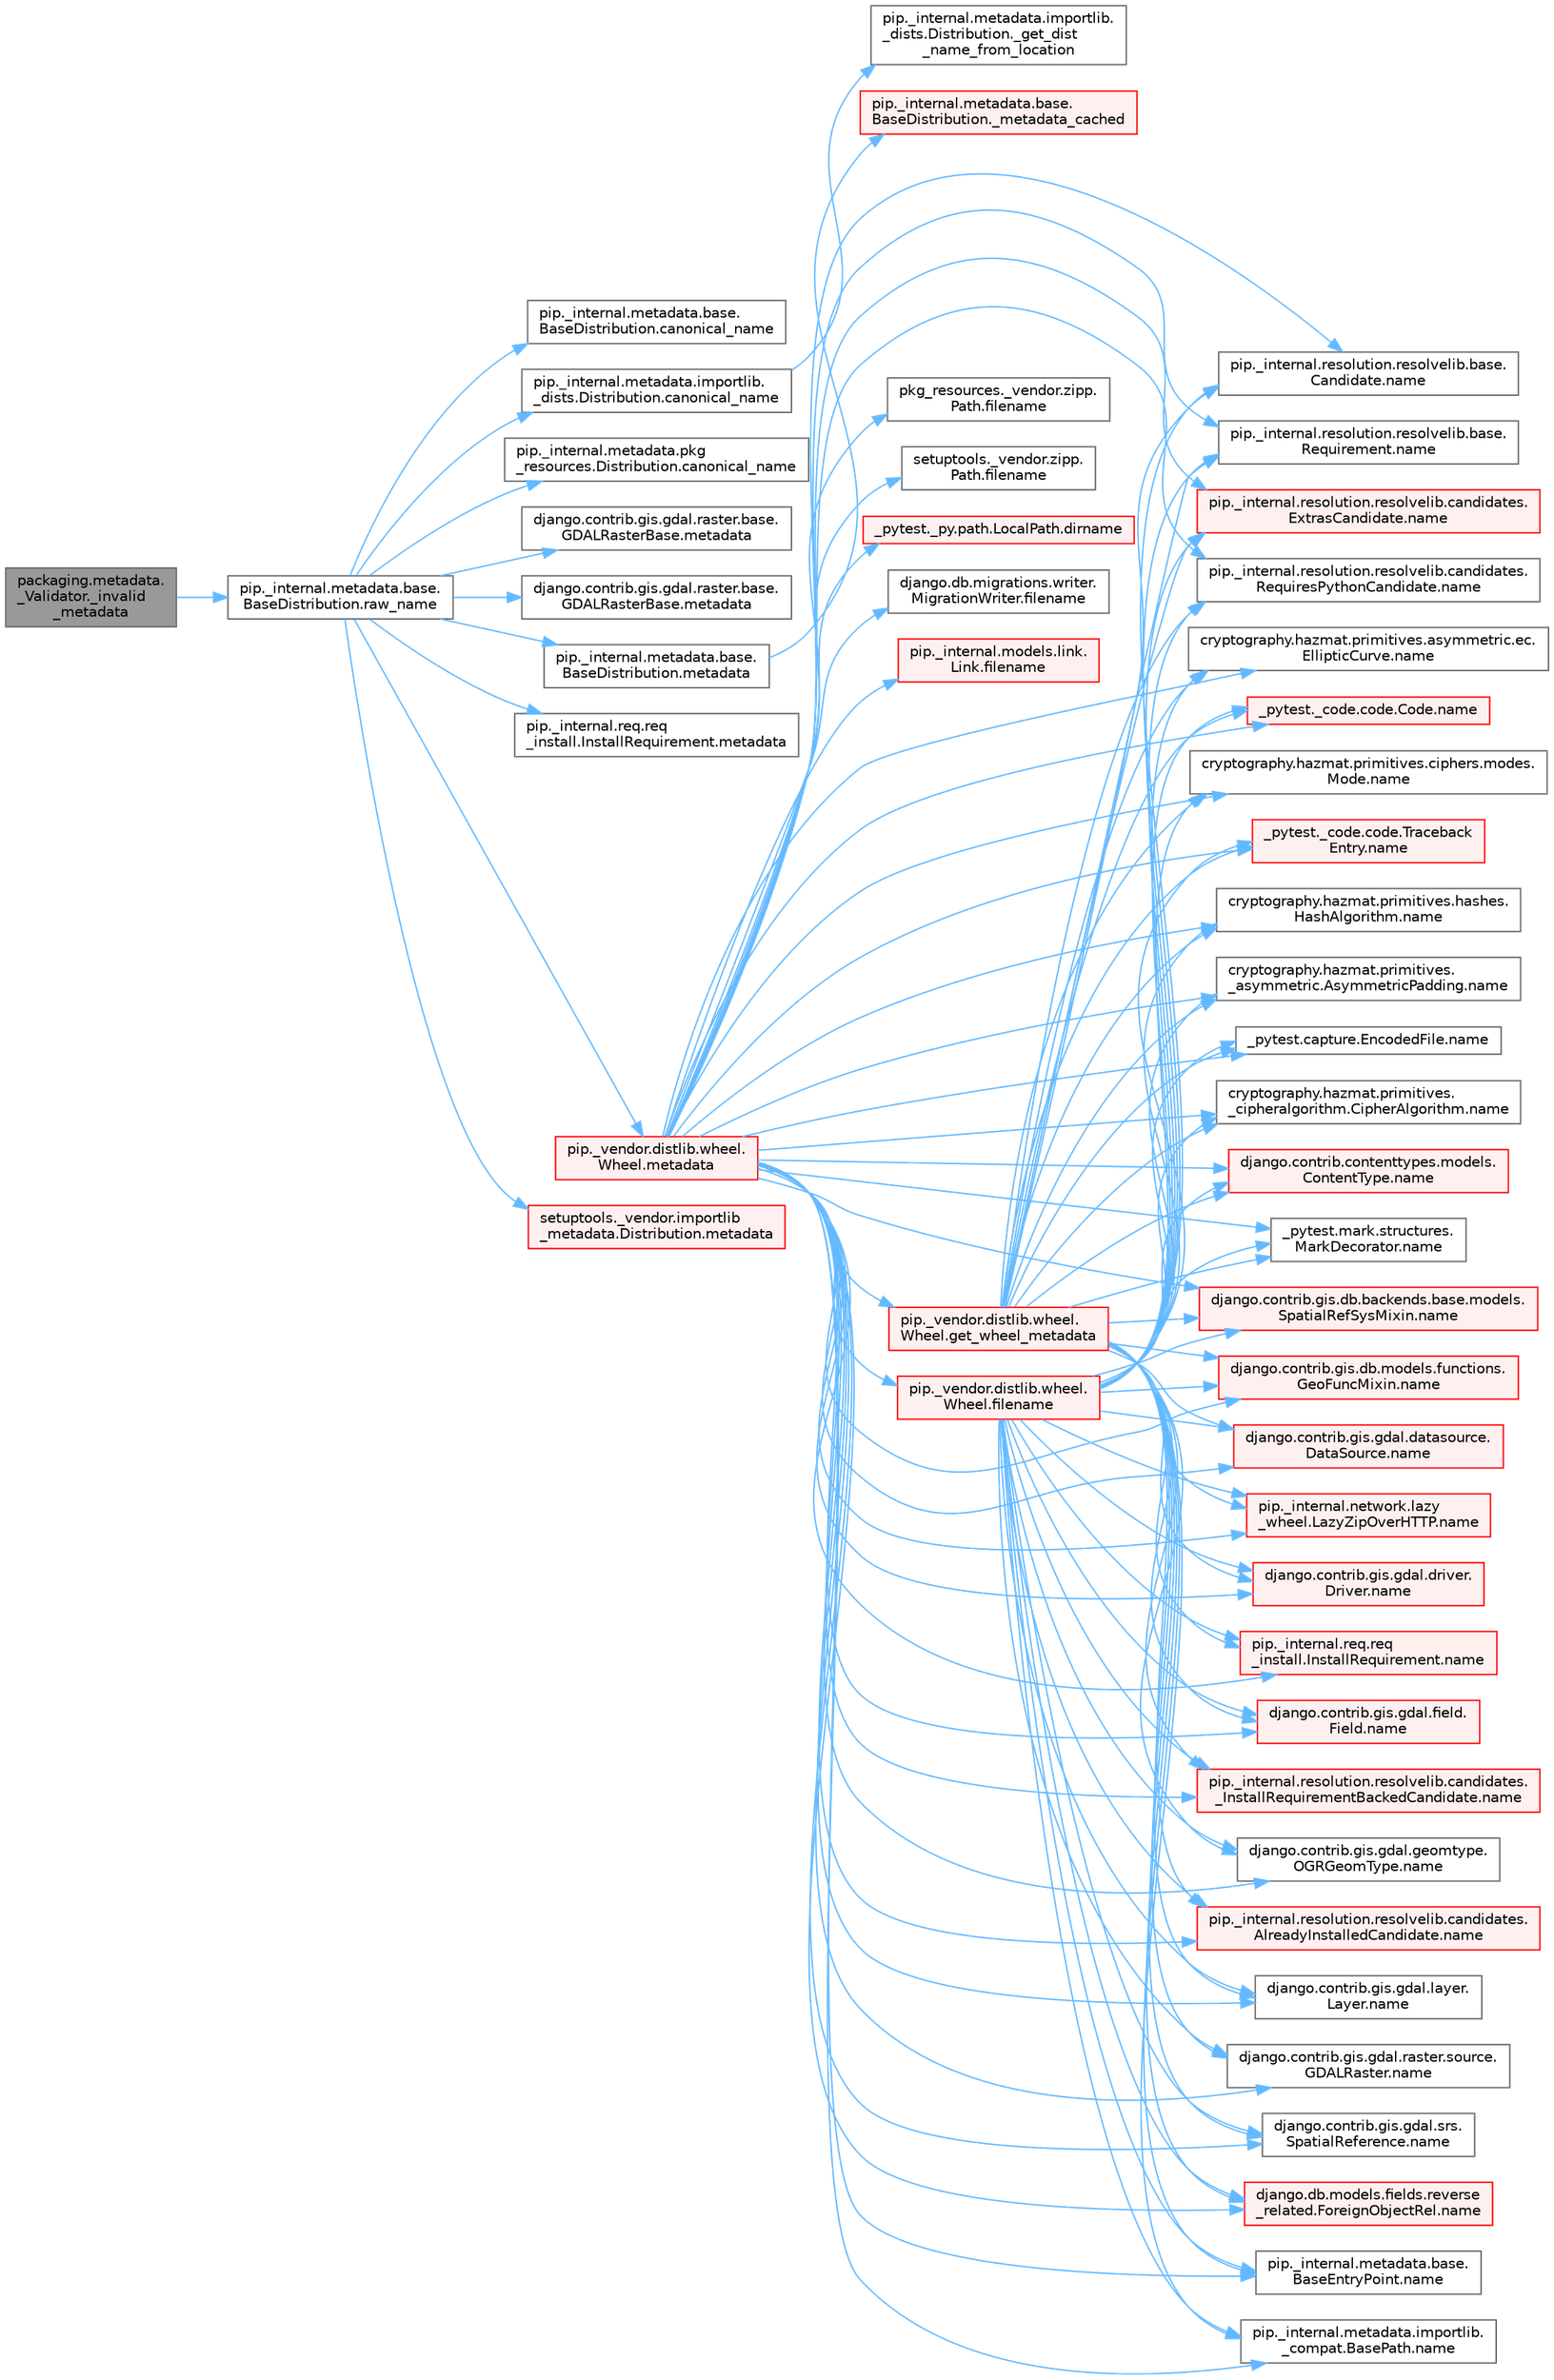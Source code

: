 digraph "packaging.metadata._Validator._invalid_metadata"
{
 // LATEX_PDF_SIZE
  bgcolor="transparent";
  edge [fontname=Helvetica,fontsize=10,labelfontname=Helvetica,labelfontsize=10];
  node [fontname=Helvetica,fontsize=10,shape=box,height=0.2,width=0.4];
  rankdir="LR";
  Node1 [id="Node000001",label="packaging.metadata.\l_Validator._invalid\l_metadata",height=0.2,width=0.4,color="gray40", fillcolor="grey60", style="filled", fontcolor="black",tooltip=" "];
  Node1 -> Node2 [id="edge1_Node000001_Node000002",color="steelblue1",style="solid",tooltip=" "];
  Node2 [id="Node000002",label="pip._internal.metadata.base.\lBaseDistribution.raw_name",height=0.2,width=0.4,color="grey40", fillcolor="white", style="filled",URL="$classpip_1_1__internal_1_1metadata_1_1base_1_1_base_distribution.html#a99e5dbebc5edb6f25ac7f45d435e2051",tooltip=" "];
  Node2 -> Node3 [id="edge2_Node000002_Node000003",color="steelblue1",style="solid",tooltip=" "];
  Node3 [id="Node000003",label="pip._internal.metadata.base.\lBaseDistribution.canonical_name",height=0.2,width=0.4,color="grey40", fillcolor="white", style="filled",URL="$classpip_1_1__internal_1_1metadata_1_1base_1_1_base_distribution.html#ac7738bb45b0a951d488347a499a348fc",tooltip=" "];
  Node2 -> Node4 [id="edge3_Node000002_Node000004",color="steelblue1",style="solid",tooltip=" "];
  Node4 [id="Node000004",label="pip._internal.metadata.importlib.\l_dists.Distribution.canonical_name",height=0.2,width=0.4,color="grey40", fillcolor="white", style="filled",URL="$classpip_1_1__internal_1_1metadata_1_1importlib_1_1__dists_1_1_distribution.html#addbdc2ed7ebd74c91343b7e00e3ef027",tooltip=" "];
  Node4 -> Node5 [id="edge4_Node000004_Node000005",color="steelblue1",style="solid",tooltip=" "];
  Node5 [id="Node000005",label="pip._internal.metadata.importlib.\l_dists.Distribution._get_dist\l_name_from_location",height=0.2,width=0.4,color="grey40", fillcolor="white", style="filled",URL="$classpip_1_1__internal_1_1metadata_1_1importlib_1_1__dists_1_1_distribution.html#a7d955a51de3aad7a42bfb3c2dd74070c",tooltip=" "];
  Node2 -> Node6 [id="edge5_Node000002_Node000006",color="steelblue1",style="solid",tooltip=" "];
  Node6 [id="Node000006",label="pip._internal.metadata.pkg\l_resources.Distribution.canonical_name",height=0.2,width=0.4,color="grey40", fillcolor="white", style="filled",URL="$classpip_1_1__internal_1_1metadata_1_1pkg__resources_1_1_distribution.html#a7851a31e77a4b5ade8ac9c0b53fb5157",tooltip=" "];
  Node2 -> Node7 [id="edge6_Node000002_Node000007",color="steelblue1",style="solid",tooltip=" "];
  Node7 [id="Node000007",label="django.contrib.gis.gdal.raster.base.\lGDALRasterBase.metadata",height=0.2,width=0.4,color="grey40", fillcolor="white", style="filled",URL="$classdjango_1_1contrib_1_1gis_1_1gdal_1_1raster_1_1base_1_1_g_d_a_l_raster_base.html#ac656a9816397d9b605bdbc6175fde717",tooltip=" "];
  Node2 -> Node8 [id="edge7_Node000002_Node000008",color="steelblue1",style="solid",tooltip=" "];
  Node8 [id="Node000008",label="django.contrib.gis.gdal.raster.base.\lGDALRasterBase.metadata",height=0.2,width=0.4,color="grey40", fillcolor="white", style="filled",URL="$classdjango_1_1contrib_1_1gis_1_1gdal_1_1raster_1_1base_1_1_g_d_a_l_raster_base.html#ac68a22e3a52d43707936b339b8af62ad",tooltip=" "];
  Node2 -> Node9 [id="edge8_Node000002_Node000009",color="steelblue1",style="solid",tooltip=" "];
  Node9 [id="Node000009",label="pip._internal.metadata.base.\lBaseDistribution.metadata",height=0.2,width=0.4,color="grey40", fillcolor="white", style="filled",URL="$classpip_1_1__internal_1_1metadata_1_1base_1_1_base_distribution.html#a665b55bcebd861e5959f53a7d2f1350f",tooltip=" "];
  Node9 -> Node10 [id="edge9_Node000009_Node000010",color="steelblue1",style="solid",tooltip=" "];
  Node10 [id="Node000010",label="pip._internal.metadata.base.\lBaseDistribution._metadata_cached",height=0.2,width=0.4,color="red", fillcolor="#FFF0F0", style="filled",URL="$classpip_1_1__internal_1_1metadata_1_1base_1_1_base_distribution.html#a12683b16870a097bbe854e4ee3364f7f",tooltip=" "];
  Node2 -> Node394 [id="edge10_Node000002_Node000394",color="steelblue1",style="solid",tooltip=" "];
  Node394 [id="Node000394",label="pip._internal.req.req\l_install.InstallRequirement.metadata",height=0.2,width=0.4,color="grey40", fillcolor="white", style="filled",URL="$classpip_1_1__internal_1_1req_1_1req__install_1_1_install_requirement.html#a212fdd382933af2966e6a94c2db91bca",tooltip=" "];
  Node2 -> Node395 [id="edge11_Node000002_Node000395",color="steelblue1",style="solid",tooltip=" "];
  Node395 [id="Node000395",label="pip._vendor.distlib.wheel.\lWheel.metadata",height=0.2,width=0.4,color="red", fillcolor="#FFF0F0", style="filled",URL="$classpip_1_1__vendor_1_1distlib_1_1wheel_1_1_wheel.html#a9e567ddb3165e2b2bdb2c358774b32a6",tooltip=" "];
  Node395 -> Node396 [id="edge12_Node000395_Node000396",color="steelblue1",style="solid",tooltip=" "];
  Node396 [id="Node000396",label="_pytest._py.path.LocalPath.dirname",height=0.2,width=0.4,color="red", fillcolor="#FFF0F0", style="filled",URL="$class__pytest_1_1__py_1_1path_1_1_local_path.html#aa1920ee3bb71bfb594e849010c5971ac",tooltip=" "];
  Node395 -> Node397 [id="edge13_Node000395_Node000397",color="steelblue1",style="solid",tooltip=" "];
  Node397 [id="Node000397",label="django.db.migrations.writer.\lMigrationWriter.filename",height=0.2,width=0.4,color="grey40", fillcolor="white", style="filled",URL="$classdjango_1_1db_1_1migrations_1_1writer_1_1_migration_writer.html#ae24480c1739a3664d744483f682558f6",tooltip=" "];
  Node395 -> Node398 [id="edge14_Node000395_Node000398",color="steelblue1",style="solid",tooltip=" "];
  Node398 [id="Node000398",label="pip._internal.models.link.\lLink.filename",height=0.2,width=0.4,color="red", fillcolor="#FFF0F0", style="filled",URL="$classpip_1_1__internal_1_1models_1_1link_1_1_link.html#a5fb02f5a5a42909c89a18745b74cf998",tooltip=" "];
  Node395 -> Node1256 [id="edge15_Node000395_Node001256",color="steelblue1",style="solid",tooltip=" "];
  Node1256 [id="Node001256",label="pip._vendor.distlib.wheel.\lWheel.filename",height=0.2,width=0.4,color="red", fillcolor="#FFF0F0", style="filled",URL="$classpip_1_1__vendor_1_1distlib_1_1wheel_1_1_wheel.html#a396687a6caff7584126f2dec111900fd",tooltip=" "];
  Node1256 -> Node346 [id="edge16_Node001256_Node000346",color="steelblue1",style="solid",tooltip=" "];
  Node346 [id="Node000346",label="_pytest._code.code.Code.name",height=0.2,width=0.4,color="red", fillcolor="#FFF0F0", style="filled",URL="$class__pytest_1_1__code_1_1code_1_1_code.html#a1f3cbc53ca6df4a1bab12183694b6e78",tooltip=" "];
  Node1256 -> Node347 [id="edge17_Node001256_Node000347",color="steelblue1",style="solid",tooltip=" "];
  Node347 [id="Node000347",label="_pytest._code.code.Traceback\lEntry.name",height=0.2,width=0.4,color="red", fillcolor="#FFF0F0", style="filled",URL="$class__pytest_1_1__code_1_1code_1_1_traceback_entry.html#a106b95c0753f41669fbfb8ee4c11ad3d",tooltip=" "];
  Node1256 -> Node348 [id="edge18_Node001256_Node000348",color="steelblue1",style="solid",tooltip=" "];
  Node348 [id="Node000348",label="_pytest.capture.EncodedFile.name",height=0.2,width=0.4,color="grey40", fillcolor="white", style="filled",URL="$class__pytest_1_1capture_1_1_encoded_file.html#a738c73b5de21c7261d9e51f71e4f0397",tooltip=" "];
  Node1256 -> Node349 [id="edge19_Node001256_Node000349",color="steelblue1",style="solid",tooltip=" "];
  Node349 [id="Node000349",label="_pytest.mark.structures.\lMarkDecorator.name",height=0.2,width=0.4,color="grey40", fillcolor="white", style="filled",URL="$class__pytest_1_1mark_1_1structures_1_1_mark_decorator.html#ae8f66760cda125450e0e3bd38689c72f",tooltip=" "];
  Node1256 -> Node350 [id="edge20_Node001256_Node000350",color="steelblue1",style="solid",tooltip=" "];
  Node350 [id="Node000350",label="cryptography.hazmat.primitives.\l_asymmetric.AsymmetricPadding.name",height=0.2,width=0.4,color="grey40", fillcolor="white", style="filled",URL="$classcryptography_1_1hazmat_1_1primitives_1_1__asymmetric_1_1_asymmetric_padding.html#a8f72e8284cb336861a873ed5ce0e39b5",tooltip=" "];
  Node1256 -> Node351 [id="edge21_Node001256_Node000351",color="steelblue1",style="solid",tooltip=" "];
  Node351 [id="Node000351",label="cryptography.hazmat.primitives.\l_cipheralgorithm.CipherAlgorithm.name",height=0.2,width=0.4,color="grey40", fillcolor="white", style="filled",URL="$classcryptography_1_1hazmat_1_1primitives_1_1__cipheralgorithm_1_1_cipher_algorithm.html#a50567a5c3388450ab7aa883ab34a1ac7",tooltip=" "];
  Node1256 -> Node352 [id="edge22_Node001256_Node000352",color="steelblue1",style="solid",tooltip=" "];
  Node352 [id="Node000352",label="cryptography.hazmat.primitives.asymmetric.ec.\lEllipticCurve.name",height=0.2,width=0.4,color="grey40", fillcolor="white", style="filled",URL="$classcryptography_1_1hazmat_1_1primitives_1_1asymmetric_1_1ec_1_1_elliptic_curve.html#a2775c4e945309a6c7ea33dace1698a60",tooltip=" "];
  Node1256 -> Node353 [id="edge23_Node001256_Node000353",color="steelblue1",style="solid",tooltip=" "];
  Node353 [id="Node000353",label="cryptography.hazmat.primitives.ciphers.modes.\lMode.name",height=0.2,width=0.4,color="grey40", fillcolor="white", style="filled",URL="$classcryptography_1_1hazmat_1_1primitives_1_1ciphers_1_1modes_1_1_mode.html#a99d93fd1370a2abbb5bb5cffbd5ff0f7",tooltip=" "];
  Node1256 -> Node354 [id="edge24_Node001256_Node000354",color="steelblue1",style="solid",tooltip=" "];
  Node354 [id="Node000354",label="cryptography.hazmat.primitives.hashes.\lHashAlgorithm.name",height=0.2,width=0.4,color="grey40", fillcolor="white", style="filled",URL="$classcryptography_1_1hazmat_1_1primitives_1_1hashes_1_1_hash_algorithm.html#a42c7e1582d9b46a015774af9e5cbbb0b",tooltip=" "];
  Node1256 -> Node355 [id="edge25_Node001256_Node000355",color="steelblue1",style="solid",tooltip=" "];
  Node355 [id="Node000355",label="django.contrib.contenttypes.models.\lContentType.name",height=0.2,width=0.4,color="red", fillcolor="#FFF0F0", style="filled",URL="$classdjango_1_1contrib_1_1contenttypes_1_1models_1_1_content_type.html#a305b62f56597bb2e4823dcf5e6ccdcf8",tooltip=" "];
  Node1256 -> Node357 [id="edge26_Node001256_Node000357",color="steelblue1",style="solid",tooltip=" "];
  Node357 [id="Node000357",label="django.contrib.gis.db.backends.base.models.\lSpatialRefSysMixin.name",height=0.2,width=0.4,color="red", fillcolor="#FFF0F0", style="filled",URL="$classdjango_1_1contrib_1_1gis_1_1db_1_1backends_1_1base_1_1models_1_1_spatial_ref_sys_mixin.html#a56fe36e786b49160249395f453dd1cab",tooltip=" "];
  Node1256 -> Node358 [id="edge27_Node001256_Node000358",color="steelblue1",style="solid",tooltip=" "];
  Node358 [id="Node000358",label="django.contrib.gis.db.models.functions.\lGeoFuncMixin.name",height=0.2,width=0.4,color="red", fillcolor="#FFF0F0", style="filled",URL="$classdjango_1_1contrib_1_1gis_1_1db_1_1models_1_1functions_1_1_geo_func_mixin.html#adeeb6b2c9db337396468712e919af622",tooltip=" "];
  Node1256 -> Node359 [id="edge28_Node001256_Node000359",color="steelblue1",style="solid",tooltip=" "];
  Node359 [id="Node000359",label="django.contrib.gis.gdal.datasource.\lDataSource.name",height=0.2,width=0.4,color="red", fillcolor="#FFF0F0", style="filled",URL="$classdjango_1_1contrib_1_1gis_1_1gdal_1_1datasource_1_1_data_source.html#aaa98728c7ef6f4d96c689550e8af3ed5",tooltip=" "];
  Node1256 -> Node360 [id="edge29_Node001256_Node000360",color="steelblue1",style="solid",tooltip=" "];
  Node360 [id="Node000360",label="django.contrib.gis.gdal.driver.\lDriver.name",height=0.2,width=0.4,color="red", fillcolor="#FFF0F0", style="filled",URL="$classdjango_1_1contrib_1_1gis_1_1gdal_1_1driver_1_1_driver.html#aaa5d4d1b9fd762839db84d1e56e36b7f",tooltip=" "];
  Node1256 -> Node361 [id="edge30_Node001256_Node000361",color="steelblue1",style="solid",tooltip=" "];
  Node361 [id="Node000361",label="django.contrib.gis.gdal.field.\lField.name",height=0.2,width=0.4,color="red", fillcolor="#FFF0F0", style="filled",URL="$classdjango_1_1contrib_1_1gis_1_1gdal_1_1field_1_1_field.html#a28a3b0af5006d5abf34d5b1497011368",tooltip=" "];
  Node1256 -> Node362 [id="edge31_Node001256_Node000362",color="steelblue1",style="solid",tooltip=" "];
  Node362 [id="Node000362",label="django.contrib.gis.gdal.geomtype.\lOGRGeomType.name",height=0.2,width=0.4,color="grey40", fillcolor="white", style="filled",URL="$classdjango_1_1contrib_1_1gis_1_1gdal_1_1geomtype_1_1_o_g_r_geom_type.html#a719b3100682ab8df79fd8a2484163b8e",tooltip=" "];
  Node1256 -> Node363 [id="edge32_Node001256_Node000363",color="steelblue1",style="solid",tooltip=" "];
  Node363 [id="Node000363",label="django.contrib.gis.gdal.layer.\lLayer.name",height=0.2,width=0.4,color="grey40", fillcolor="white", style="filled",URL="$classdjango_1_1contrib_1_1gis_1_1gdal_1_1layer_1_1_layer.html#a53791d8e2fe8b1ca86b426a625e7d66c",tooltip=" "];
  Node1256 -> Node364 [id="edge33_Node001256_Node000364",color="steelblue1",style="solid",tooltip=" "];
  Node364 [id="Node000364",label="django.contrib.gis.gdal.raster.source.\lGDALRaster.name",height=0.2,width=0.4,color="grey40", fillcolor="white", style="filled",URL="$classdjango_1_1contrib_1_1gis_1_1gdal_1_1raster_1_1source_1_1_g_d_a_l_raster.html#a6cca2a8eca0ab4ff2e89f0f0cce590d1",tooltip=" "];
  Node1256 -> Node365 [id="edge34_Node001256_Node000365",color="steelblue1",style="solid",tooltip=" "];
  Node365 [id="Node000365",label="django.contrib.gis.gdal.srs.\lSpatialReference.name",height=0.2,width=0.4,color="grey40", fillcolor="white", style="filled",URL="$classdjango_1_1contrib_1_1gis_1_1gdal_1_1srs_1_1_spatial_reference.html#ac2c9d37b41ae1a91ca63a7046590d603",tooltip=" "];
  Node1256 -> Node366 [id="edge35_Node001256_Node000366",color="steelblue1",style="solid",tooltip=" "];
  Node366 [id="Node000366",label="django.db.models.fields.reverse\l_related.ForeignObjectRel.name",height=0.2,width=0.4,color="red", fillcolor="#FFF0F0", style="filled",URL="$classdjango_1_1db_1_1models_1_1fields_1_1reverse__related_1_1_foreign_object_rel.html#a5c0c2387142987d2c9582e677e90b5d7",tooltip=" "];
  Node1256 -> Node367 [id="edge36_Node001256_Node000367",color="steelblue1",style="solid",tooltip=" "];
  Node367 [id="Node000367",label="pip._internal.metadata.base.\lBaseEntryPoint.name",height=0.2,width=0.4,color="grey40", fillcolor="white", style="filled",URL="$classpip_1_1__internal_1_1metadata_1_1base_1_1_base_entry_point.html#acd0c7299966258aeb0876da26520233d",tooltip=" "];
  Node1256 -> Node368 [id="edge37_Node001256_Node000368",color="steelblue1",style="solid",tooltip=" "];
  Node368 [id="Node000368",label="pip._internal.metadata.importlib.\l_compat.BasePath.name",height=0.2,width=0.4,color="grey40", fillcolor="white", style="filled",URL="$classpip_1_1__internal_1_1metadata_1_1importlib_1_1__compat_1_1_base_path.html#aa5b4e00be6be00e1bd599909ae50bc00",tooltip=" "];
  Node1256 -> Node369 [id="edge38_Node001256_Node000369",color="steelblue1",style="solid",tooltip=" "];
  Node369 [id="Node000369",label="pip._internal.network.lazy\l_wheel.LazyZipOverHTTP.name",height=0.2,width=0.4,color="red", fillcolor="#FFF0F0", style="filled",URL="$classpip_1_1__internal_1_1network_1_1lazy__wheel_1_1_lazy_zip_over_h_t_t_p.html#a59403bb703d375caa6c1dda7573257a1",tooltip=" "];
  Node1256 -> Node370 [id="edge39_Node001256_Node000370",color="steelblue1",style="solid",tooltip=" "];
  Node370 [id="Node000370",label="pip._internal.req.req\l_install.InstallRequirement.name",height=0.2,width=0.4,color="red", fillcolor="#FFF0F0", style="filled",URL="$classpip_1_1__internal_1_1req_1_1req__install_1_1_install_requirement.html#a6b019e16ae98576ae64c68e0f5824e34",tooltip=" "];
  Node1256 -> Node378 [id="edge40_Node001256_Node000378",color="steelblue1",style="solid",tooltip=" "];
  Node378 [id="Node000378",label="pip._internal.resolution.resolvelib.base.\lCandidate.name",height=0.2,width=0.4,color="grey40", fillcolor="white", style="filled",URL="$classpip_1_1__internal_1_1resolution_1_1resolvelib_1_1base_1_1_candidate.html#a7000e68e912182072a011f9df0c142ee",tooltip=" "];
  Node1256 -> Node379 [id="edge41_Node001256_Node000379",color="steelblue1",style="solid",tooltip=" "];
  Node379 [id="Node000379",label="pip._internal.resolution.resolvelib.base.\lRequirement.name",height=0.2,width=0.4,color="grey40", fillcolor="white", style="filled",URL="$classpip_1_1__internal_1_1resolution_1_1resolvelib_1_1base_1_1_requirement.html#a013752876d4b3521f3a087987b443d90",tooltip=" "];
  Node1256 -> Node380 [id="edge42_Node001256_Node000380",color="steelblue1",style="solid",tooltip=" "];
  Node380 [id="Node000380",label="pip._internal.resolution.resolvelib.candidates.\l_InstallRequirementBackedCandidate.name",height=0.2,width=0.4,color="red", fillcolor="#FFF0F0", style="filled",URL="$classpip_1_1__internal_1_1resolution_1_1resolvelib_1_1candidates_1_1___install_requirement_backed_candidate.html#a1538a825241b855a4abf51d6bf616cde",tooltip=" "];
  Node1256 -> Node412 [id="edge43_Node001256_Node000412",color="steelblue1",style="solid",tooltip=" "];
  Node412 [id="Node000412",label="pip._internal.resolution.resolvelib.candidates.\lAlreadyInstalledCandidate.name",height=0.2,width=0.4,color="red", fillcolor="#FFF0F0", style="filled",URL="$classpip_1_1__internal_1_1resolution_1_1resolvelib_1_1candidates_1_1_already_installed_candidate.html#a0f4ae3f092daa140dc8bda04e8d0f2d0",tooltip=" "];
  Node1256 -> Node413 [id="edge44_Node001256_Node000413",color="steelblue1",style="solid",tooltip=" "];
  Node413 [id="Node000413",label="pip._internal.resolution.resolvelib.candidates.\lExtrasCandidate.name",height=0.2,width=0.4,color="red", fillcolor="#FFF0F0", style="filled",URL="$classpip_1_1__internal_1_1resolution_1_1resolvelib_1_1candidates_1_1_extras_candidate.html#a6e13b1ab724cd7af8b22cadb37352b31",tooltip=" "];
  Node1256 -> Node541 [id="edge45_Node001256_Node000541",color="steelblue1",style="solid",tooltip=" "];
  Node541 [id="Node000541",label="pip._internal.resolution.resolvelib.candidates.\lRequiresPythonCandidate.name",height=0.2,width=0.4,color="grey40", fillcolor="white", style="filled",URL="$classpip_1_1__internal_1_1resolution_1_1resolvelib_1_1candidates_1_1_requires_python_candidate.html#aeff13058676b07d1b67feed53749d838",tooltip=" "];
  Node395 -> Node1261 [id="edge46_Node000395_Node001261",color="steelblue1",style="solid",tooltip=" "];
  Node1261 [id="Node001261",label="pkg_resources._vendor.zipp.\lPath.filename",height=0.2,width=0.4,color="grey40", fillcolor="white", style="filled",URL="$classpkg__resources_1_1__vendor_1_1zipp_1_1_path.html#a364eea0ac8419e712d546d032dd6cd86",tooltip=" "];
  Node395 -> Node1262 [id="edge47_Node000395_Node001262",color="steelblue1",style="solid",tooltip=" "];
  Node1262 [id="Node001262",label="setuptools._vendor.zipp.\lPath.filename",height=0.2,width=0.4,color="grey40", fillcolor="white", style="filled",URL="$classsetuptools_1_1__vendor_1_1zipp_1_1_path.html#a79fd7191e6fedef64bfc8367ffb48472",tooltip=" "];
  Node395 -> Node3142 [id="edge48_Node000395_Node003142",color="steelblue1",style="solid",tooltip=" "];
  Node3142 [id="Node003142",label="pip._vendor.distlib.wheel.\lWheel.get_wheel_metadata",height=0.2,width=0.4,color="red", fillcolor="#FFF0F0", style="filled",URL="$classpip_1_1__vendor_1_1distlib_1_1wheel_1_1_wheel.html#a66d906d4f1bf156d6c61f9265f2d34f2",tooltip=" "];
  Node3142 -> Node346 [id="edge49_Node003142_Node000346",color="steelblue1",style="solid",tooltip=" "];
  Node3142 -> Node347 [id="edge50_Node003142_Node000347",color="steelblue1",style="solid",tooltip=" "];
  Node3142 -> Node348 [id="edge51_Node003142_Node000348",color="steelblue1",style="solid",tooltip=" "];
  Node3142 -> Node349 [id="edge52_Node003142_Node000349",color="steelblue1",style="solid",tooltip=" "];
  Node3142 -> Node350 [id="edge53_Node003142_Node000350",color="steelblue1",style="solid",tooltip=" "];
  Node3142 -> Node351 [id="edge54_Node003142_Node000351",color="steelblue1",style="solid",tooltip=" "];
  Node3142 -> Node352 [id="edge55_Node003142_Node000352",color="steelblue1",style="solid",tooltip=" "];
  Node3142 -> Node353 [id="edge56_Node003142_Node000353",color="steelblue1",style="solid",tooltip=" "];
  Node3142 -> Node354 [id="edge57_Node003142_Node000354",color="steelblue1",style="solid",tooltip=" "];
  Node3142 -> Node355 [id="edge58_Node003142_Node000355",color="steelblue1",style="solid",tooltip=" "];
  Node3142 -> Node357 [id="edge59_Node003142_Node000357",color="steelblue1",style="solid",tooltip=" "];
  Node3142 -> Node358 [id="edge60_Node003142_Node000358",color="steelblue1",style="solid",tooltip=" "];
  Node3142 -> Node359 [id="edge61_Node003142_Node000359",color="steelblue1",style="solid",tooltip=" "];
  Node3142 -> Node360 [id="edge62_Node003142_Node000360",color="steelblue1",style="solid",tooltip=" "];
  Node3142 -> Node361 [id="edge63_Node003142_Node000361",color="steelblue1",style="solid",tooltip=" "];
  Node3142 -> Node362 [id="edge64_Node003142_Node000362",color="steelblue1",style="solid",tooltip=" "];
  Node3142 -> Node363 [id="edge65_Node003142_Node000363",color="steelblue1",style="solid",tooltip=" "];
  Node3142 -> Node364 [id="edge66_Node003142_Node000364",color="steelblue1",style="solid",tooltip=" "];
  Node3142 -> Node365 [id="edge67_Node003142_Node000365",color="steelblue1",style="solid",tooltip=" "];
  Node3142 -> Node366 [id="edge68_Node003142_Node000366",color="steelblue1",style="solid",tooltip=" "];
  Node3142 -> Node367 [id="edge69_Node003142_Node000367",color="steelblue1",style="solid",tooltip=" "];
  Node3142 -> Node368 [id="edge70_Node003142_Node000368",color="steelblue1",style="solid",tooltip=" "];
  Node3142 -> Node369 [id="edge71_Node003142_Node000369",color="steelblue1",style="solid",tooltip=" "];
  Node3142 -> Node370 [id="edge72_Node003142_Node000370",color="steelblue1",style="solid",tooltip=" "];
  Node3142 -> Node378 [id="edge73_Node003142_Node000378",color="steelblue1",style="solid",tooltip=" "];
  Node3142 -> Node379 [id="edge74_Node003142_Node000379",color="steelblue1",style="solid",tooltip=" "];
  Node3142 -> Node380 [id="edge75_Node003142_Node000380",color="steelblue1",style="solid",tooltip=" "];
  Node3142 -> Node412 [id="edge76_Node003142_Node000412",color="steelblue1",style="solid",tooltip=" "];
  Node3142 -> Node413 [id="edge77_Node003142_Node000413",color="steelblue1",style="solid",tooltip=" "];
  Node3142 -> Node541 [id="edge78_Node003142_Node000541",color="steelblue1",style="solid",tooltip=" "];
  Node395 -> Node346 [id="edge79_Node000395_Node000346",color="steelblue1",style="solid",tooltip=" "];
  Node395 -> Node347 [id="edge80_Node000395_Node000347",color="steelblue1",style="solid",tooltip=" "];
  Node395 -> Node348 [id="edge81_Node000395_Node000348",color="steelblue1",style="solid",tooltip=" "];
  Node395 -> Node349 [id="edge82_Node000395_Node000349",color="steelblue1",style="solid",tooltip=" "];
  Node395 -> Node350 [id="edge83_Node000395_Node000350",color="steelblue1",style="solid",tooltip=" "];
  Node395 -> Node351 [id="edge84_Node000395_Node000351",color="steelblue1",style="solid",tooltip=" "];
  Node395 -> Node352 [id="edge85_Node000395_Node000352",color="steelblue1",style="solid",tooltip=" "];
  Node395 -> Node353 [id="edge86_Node000395_Node000353",color="steelblue1",style="solid",tooltip=" "];
  Node395 -> Node354 [id="edge87_Node000395_Node000354",color="steelblue1",style="solid",tooltip=" "];
  Node395 -> Node355 [id="edge88_Node000395_Node000355",color="steelblue1",style="solid",tooltip=" "];
  Node395 -> Node357 [id="edge89_Node000395_Node000357",color="steelblue1",style="solid",tooltip=" "];
  Node395 -> Node358 [id="edge90_Node000395_Node000358",color="steelblue1",style="solid",tooltip=" "];
  Node395 -> Node359 [id="edge91_Node000395_Node000359",color="steelblue1",style="solid",tooltip=" "];
  Node395 -> Node360 [id="edge92_Node000395_Node000360",color="steelblue1",style="solid",tooltip=" "];
  Node395 -> Node361 [id="edge93_Node000395_Node000361",color="steelblue1",style="solid",tooltip=" "];
  Node395 -> Node362 [id="edge94_Node000395_Node000362",color="steelblue1",style="solid",tooltip=" "];
  Node395 -> Node363 [id="edge95_Node000395_Node000363",color="steelblue1",style="solid",tooltip=" "];
  Node395 -> Node364 [id="edge96_Node000395_Node000364",color="steelblue1",style="solid",tooltip=" "];
  Node395 -> Node365 [id="edge97_Node000395_Node000365",color="steelblue1",style="solid",tooltip=" "];
  Node395 -> Node366 [id="edge98_Node000395_Node000366",color="steelblue1",style="solid",tooltip=" "];
  Node395 -> Node367 [id="edge99_Node000395_Node000367",color="steelblue1",style="solid",tooltip=" "];
  Node395 -> Node368 [id="edge100_Node000395_Node000368",color="steelblue1",style="solid",tooltip=" "];
  Node395 -> Node369 [id="edge101_Node000395_Node000369",color="steelblue1",style="solid",tooltip=" "];
  Node395 -> Node370 [id="edge102_Node000395_Node000370",color="steelblue1",style="solid",tooltip=" "];
  Node395 -> Node378 [id="edge103_Node000395_Node000378",color="steelblue1",style="solid",tooltip=" "];
  Node395 -> Node379 [id="edge104_Node000395_Node000379",color="steelblue1",style="solid",tooltip=" "];
  Node395 -> Node380 [id="edge105_Node000395_Node000380",color="steelblue1",style="solid",tooltip=" "];
  Node395 -> Node412 [id="edge106_Node000395_Node000412",color="steelblue1",style="solid",tooltip=" "];
  Node395 -> Node413 [id="edge107_Node000395_Node000413",color="steelblue1",style="solid",tooltip=" "];
  Node395 -> Node541 [id="edge108_Node000395_Node000541",color="steelblue1",style="solid",tooltip=" "];
  Node2 -> Node589 [id="edge109_Node000002_Node000589",color="steelblue1",style="solid",tooltip=" "];
  Node589 [id="Node000589",label="setuptools._vendor.importlib\l_metadata.Distribution.metadata",height=0.2,width=0.4,color="red", fillcolor="#FFF0F0", style="filled",URL="$classsetuptools_1_1__vendor_1_1importlib__metadata_1_1_distribution.html#afe56c9fb55cf594cb94d0ebe52c32fad",tooltip=" "];
}
